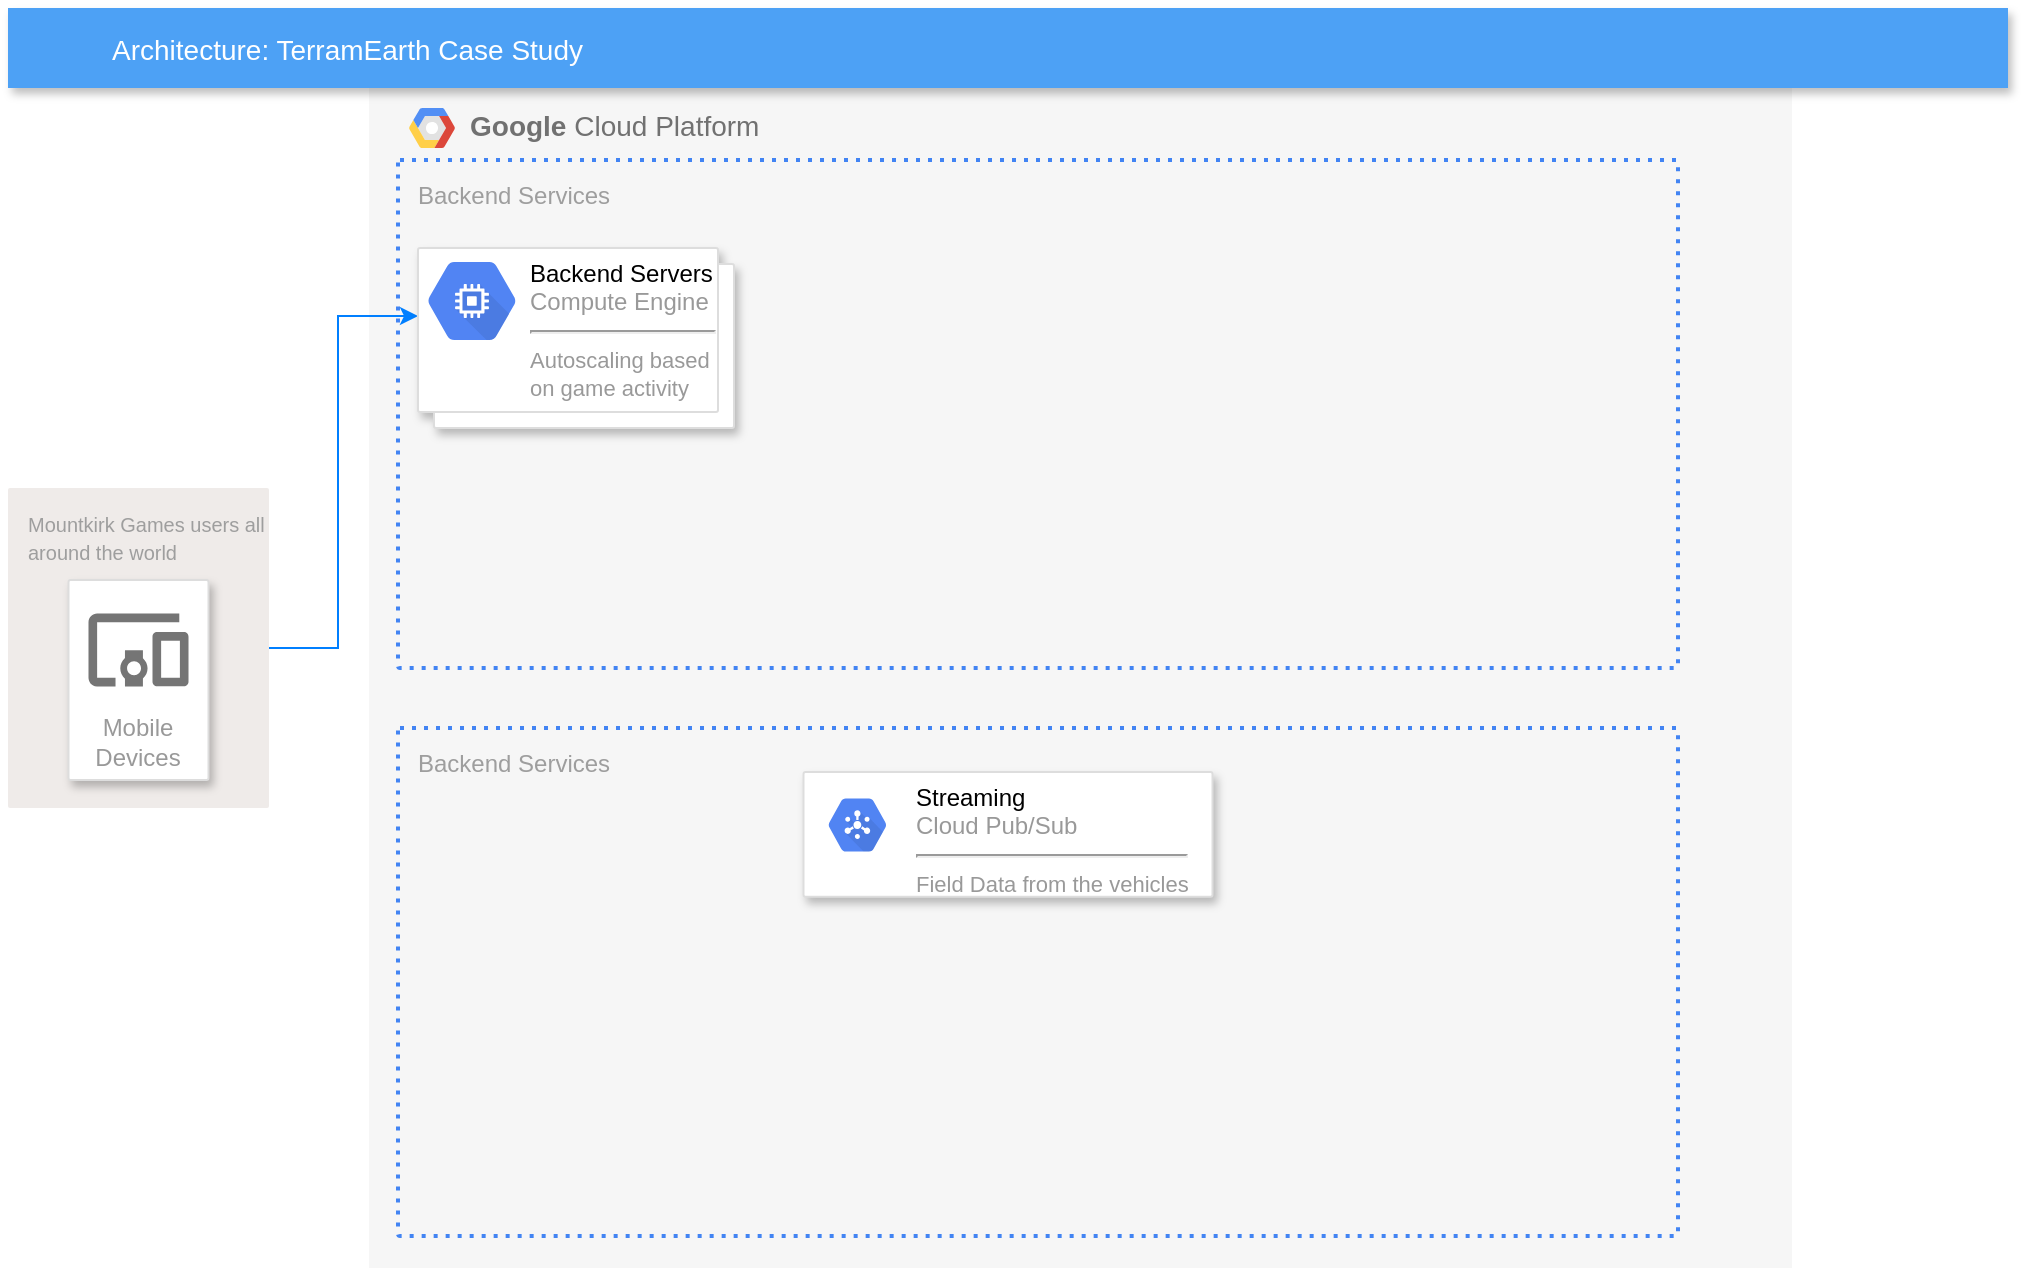 <mxfile version="13.1.14" type="github">
  <diagram id="d1ab7348-05c3-a1e3-ca4d-12c340fd6b49" name="Page-1">
    <mxGraphModel dx="946" dy="565" grid="1" gridSize="10" guides="1" tooltips="1" connect="1" arrows="1" fold="1" page="1" pageScale="1" pageWidth="1169" pageHeight="827" background="#ffffff" math="0" shadow="0">
      <root>
        <mxCell id="0" />
        <mxCell id="1" parent="0" />
        <mxCell id="2" value="&lt;b&gt;Google &lt;/b&gt;Cloud Platform" style="fillColor=#F6F6F6;strokeColor=none;shadow=0;gradientColor=none;fontSize=14;align=left;spacing=10;fontColor=#717171;9E9E9E;verticalAlign=top;spacingTop=-4;fontStyle=0;spacingLeft=40;html=1;" parent="1" vertex="1">
          <mxGeometry x="225.5" y="40" width="711.5" height="590" as="geometry" />
        </mxCell>
        <mxCell id="3" value="" style="shape=mxgraph.gcp2.google_cloud_platform;fillColor=#F6F6F6;strokeColor=none;shadow=0;gradientColor=none;" parent="2" vertex="1">
          <mxGeometry width="23" height="20" relative="1" as="geometry">
            <mxPoint x="20" y="10" as="offset" />
          </mxGeometry>
        </mxCell>
        <mxCell id="oC8XXLY1Rj8nTh44MOHi-413" value="Backend Services" style="rounded=1;absoluteArcSize=1;arcSize=2;html=1;strokeColor=#4284F3;gradientColor=none;shadow=0;dashed=1;fontSize=12;fontColor=#9E9E9E;align=left;verticalAlign=top;spacing=10;spacingTop=-4;fillColor=none;dashPattern=1 2;strokeWidth=2;" vertex="1" parent="2">
          <mxGeometry x="14.5" y="36" width="640" height="254" as="geometry" />
        </mxCell>
        <mxCell id="oC8XXLY1Rj8nTh44MOHi-416" value="Backend Services" style="rounded=1;absoluteArcSize=1;arcSize=2;html=1;strokeColor=#4284F3;gradientColor=none;shadow=0;dashed=1;fontSize=12;fontColor=#9E9E9E;align=left;verticalAlign=top;spacing=10;spacingTop=-4;fillColor=none;dashPattern=1 2;strokeWidth=2;" vertex="1" parent="2">
          <mxGeometry x="14.5" y="320" width="640" height="254" as="geometry" />
        </mxCell>
        <mxCell id="407" style="edgeStyle=orthogonalEdgeStyle;rounded=0;html=1;dashed=0;labelBackgroundColor=none;startArrow=none;startFill=0;startSize=4;endArrow=blockThin;endFill=1;endSize=4;strokeColor=#4284F3;strokeWidth=2;fontSize=12;" parent="1" edge="1">
          <mxGeometry relative="1" as="geometry">
            <Array as="points">
              <mxPoint x="648.5" y="550" />
              <mxPoint x="648.5" y="235" />
            </Array>
            <mxPoint x="680.5" y="235" as="targetPoint" />
          </mxGeometry>
        </mxCell>
        <mxCell id="409" style="edgeStyle=orthogonalEdgeStyle;rounded=0;html=1;dashed=0;labelBackgroundColor=none;startArrow=none;startFill=0;startSize=4;endArrow=blockThin;endFill=1;endSize=4;strokeColor=#4284F3;strokeWidth=2;fontSize=12;" parent="1" edge="1">
          <mxGeometry relative="1" as="geometry">
            <mxPoint x="759.5" y="200" as="sourcePoint" />
          </mxGeometry>
        </mxCell>
        <mxCell id="xwxbCeUritOEieoB_8Dk-433" value="Architecture: TerramEarth Case Study" style="fillColor=#4DA1F5;strokeColor=none;shadow=1;gradientColor=none;fontSize=14;align=left;spacingLeft=50;fontColor=#ffffff;" parent="1" vertex="1">
          <mxGeometry x="45" width="1000" height="40" as="geometry" />
        </mxCell>
        <mxCell id="isCxg0S9MCMh4zA0xf7g-409" value="" style="group" parent="1" vertex="1" connectable="0">
          <mxGeometry x="45" y="240" width="130.5" height="160" as="geometry" />
        </mxCell>
        <mxCell id="340" value="&lt;font style=&quot;font-size: 10px&quot;&gt;Mountkirk Games users all&lt;br&gt;around the world&lt;br&gt;&lt;/font&gt;" style="rounded=1;absoluteArcSize=1;arcSize=2;html=1;strokeColor=none;gradientColor=none;shadow=0;dashed=0;fontSize=12;fontColor=#9E9E9E;align=left;verticalAlign=top;spacing=10;spacingTop=-4;fillColor=#EFEBE9;" parent="isCxg0S9MCMh4zA0xf7g-409" vertex="1">
          <mxGeometry width="130.5" height="160" as="geometry" />
        </mxCell>
        <mxCell id="xwxbCeUritOEieoB_8Dk-444" value="Mobile Devices" style="strokeColor=#dddddd;shadow=1;strokeWidth=1;rounded=1;absoluteArcSize=1;arcSize=2;labelPosition=center;verticalLabelPosition=middle;align=center;verticalAlign=bottom;spacingLeft=0;fontColor=#999999;fontSize=12;whiteSpace=wrap;spacingBottom=2;" parent="isCxg0S9MCMh4zA0xf7g-409" vertex="1">
          <mxGeometry x="30.25" y="46" width="70" height="100" as="geometry" />
        </mxCell>
        <mxCell id="xwxbCeUritOEieoB_8Dk-445" value="" style="dashed=0;connectable=0;html=1;fillColor=#757575;strokeColor=none;shape=mxgraph.gcp2.mobile_devices;part=1;" parent="xwxbCeUritOEieoB_8Dk-444" vertex="1">
          <mxGeometry x="0.5" width="50" height="36.5" relative="1" as="geometry">
            <mxPoint x="-25" y="16.75" as="offset" />
          </mxGeometry>
        </mxCell>
        <mxCell id="oC8XXLY1Rj8nTh44MOHi-411" style="edgeStyle=orthogonalEdgeStyle;rounded=0;orthogonalLoop=1;jettySize=auto;html=1;exitX=1;exitY=0.5;exitDx=0;exitDy=0;entryX=0;entryY=0.5;entryDx=0;entryDy=0;strokeColor=#007FFF;" edge="1" parent="1" source="340">
          <mxGeometry relative="1" as="geometry">
            <mxPoint x="250" y="154" as="targetPoint" />
            <Array as="points">
              <mxPoint x="210" y="320" />
              <mxPoint x="210" y="154" />
            </Array>
          </mxGeometry>
        </mxCell>
        <mxCell id="oC8XXLY1Rj8nTh44MOHi-414" value="" style="strokeColor=#dddddd;fillColor=#ffffff;shadow=1;strokeWidth=1;rounded=1;absoluteArcSize=1;arcSize=2;fontSize=12;fontColor=#9E9E9E;align=center;html=1;" vertex="1" parent="1">
          <mxGeometry x="442.75" y="382" width="204.5" height="62.4" as="geometry" />
        </mxCell>
        <mxCell id="oC8XXLY1Rj8nTh44MOHi-415" value="&lt;font color=&quot;#000000&quot;&gt;Streaming&lt;/font&gt;&lt;br&gt;Cloud Pub/Sub&lt;hr&gt;&lt;span style=&quot;font-size: 11px&quot;&gt;Field Data from&amp;nbsp;&lt;/span&gt;&lt;font style=&quot;font-size: 11px&quot;&gt;the vehicles&lt;/font&gt;" style="dashed=0;connectable=0;html=1;fillColor=#5184F3;strokeColor=none;shape=mxgraph.gcp2.hexIcon;prIcon=cloud_pubsub;part=1;labelPosition=right;verticalLabelPosition=middle;align=left;verticalAlign=top;spacingLeft=5;fontColor=#999999;fontSize=12;spacingTop=-8;" vertex="1" parent="oC8XXLY1Rj8nTh44MOHi-414">
          <mxGeometry width="44" height="39" relative="1" as="geometry">
            <mxPoint x="5" y="7" as="offset" />
          </mxGeometry>
        </mxCell>
        <mxCell id="oC8XXLY1Rj8nTh44MOHi-417" value="" style="shape=mxgraph.gcp2.doubleRect;strokeColor=#dddddd;shadow=1;strokeWidth=1;" vertex="1" parent="1">
          <mxGeometry x="250" y="120" width="158" height="90" as="geometry" />
        </mxCell>
        <mxCell id="oC8XXLY1Rj8nTh44MOHi-418" value="&lt;font color=&quot;#000000&quot;&gt;Backend Servers&lt;br&gt;&lt;/font&gt;Compute Engine&lt;hr&gt;&lt;font style=&quot;font-size: 11px&quot;&gt;Autoscaling based&amp;nbsp;&lt;br&gt;on game activity&lt;br&gt;&lt;/font&gt;" style="dashed=0;connectable=0;html=1;fillColor=#5184F3;strokeColor=none;shape=mxgraph.gcp2.compute_engine;part=1;labelPosition=right;verticalLabelPosition=middle;align=left;verticalAlign=top;spacingLeft=5;fontColor=#999999;fontSize=12;spacingTop=-8;" vertex="1" parent="oC8XXLY1Rj8nTh44MOHi-417">
          <mxGeometry width="44" height="39" relative="1" as="geometry">
            <mxPoint x="5" y="7" as="offset" />
          </mxGeometry>
        </mxCell>
      </root>
    </mxGraphModel>
  </diagram>
</mxfile>

